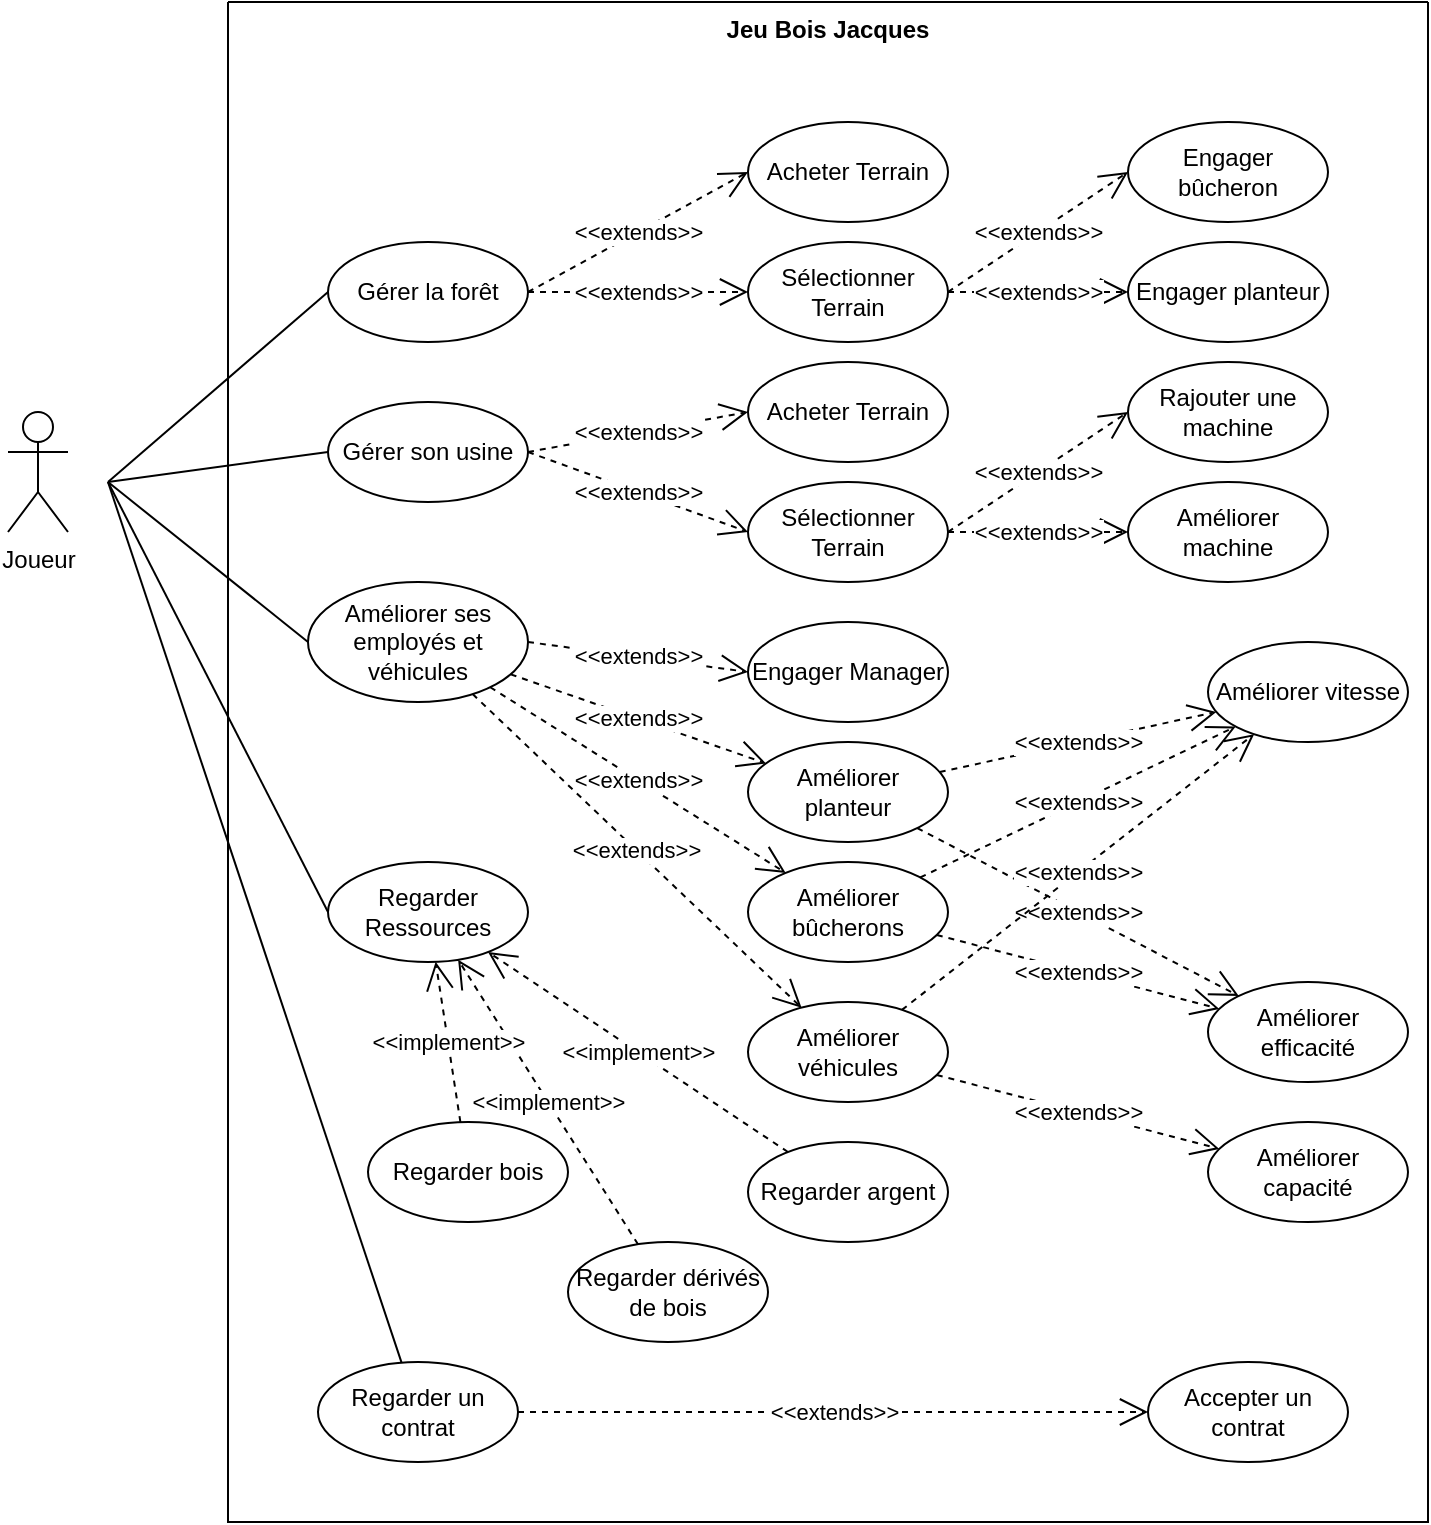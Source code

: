 <mxfile>
    <diagram id="91u5m56lvRAeLzc_dgkV" name="Page-1">
        <mxGraphModel dx="1135" dy="536" grid="1" gridSize="10" guides="1" tooltips="1" connect="1" arrows="1" fold="1" page="1" pageScale="1" pageWidth="827" pageHeight="1169" math="0" shadow="0">
            <root>
                <mxCell id="0"/>
                <mxCell id="1" parent="0"/>
                <mxCell id="2" value="Joueur" style="shape=umlActor;verticalLabelPosition=bottom;verticalAlign=top;html=1;outlineConnect=0;" parent="1" vertex="1">
                    <mxGeometry x="80" y="265" width="30" height="60" as="geometry"/>
                </mxCell>
                <mxCell id="3" value="Jeu Bois Jacques" style="swimlane;startSize=0;verticalAlign=top;" parent="1" vertex="1">
                    <mxGeometry x="190" y="60" width="600" height="760" as="geometry"/>
                </mxCell>
                <mxCell id="4" value="&amp;lt;&amp;lt;extends&amp;gt;&amp;gt;" style="edgeStyle=none;html=1;entryX=0;entryY=0.5;entryDx=0;entryDy=0;endArrow=open;endFill=0;endSize=12;strokeWidth=1;exitX=1;exitY=0.5;exitDx=0;exitDy=0;dashed=1;" parent="3" source="6" target="12" edge="1">
                    <mxGeometry relative="1" as="geometry"/>
                </mxCell>
                <mxCell id="5" value="&amp;lt;&amp;lt;extends&amp;gt;&amp;gt;" style="edgeStyle=none;html=1;entryX=0;entryY=0.5;entryDx=0;entryDy=0;dashed=1;endArrow=open;endFill=0;endSize=12;strokeWidth=1;exitX=1;exitY=0.5;exitDx=0;exitDy=0;" parent="3" source="6" target="16" edge="1">
                    <mxGeometry relative="1" as="geometry"/>
                </mxCell>
                <mxCell id="6" value="Gérer la forêt" style="ellipse;whiteSpace=wrap;html=1;" parent="3" vertex="1">
                    <mxGeometry x="50" y="120" width="100" height="50" as="geometry"/>
                </mxCell>
                <mxCell id="7" value="&amp;lt;&amp;lt;extends&amp;gt;&amp;gt;" style="edgeStyle=none;html=1;entryX=0;entryY=0.5;entryDx=0;entryDy=0;dashed=1;endArrow=open;endFill=0;endSize=12;strokeWidth=1;exitX=1;exitY=0.5;exitDx=0;exitDy=0;" parent="3" source="9" target="17" edge="1">
                    <mxGeometry relative="1" as="geometry"/>
                </mxCell>
                <mxCell id="8" value="&amp;lt;&amp;lt;extends&amp;gt;&amp;gt;" style="edgeStyle=none;html=1;entryX=0;entryY=0.5;entryDx=0;entryDy=0;dashed=1;endArrow=open;endFill=0;endSize=12;strokeWidth=1;exitX=1;exitY=0.5;exitDx=0;exitDy=0;" parent="3" source="9" target="22" edge="1">
                    <mxGeometry relative="1" as="geometry"/>
                </mxCell>
                <mxCell id="9" value="Gérer son usine" style="ellipse;whiteSpace=wrap;html=1;" parent="3" vertex="1">
                    <mxGeometry x="50" y="200" width="100" height="50" as="geometry"/>
                </mxCell>
                <mxCell id="10" value="&amp;lt;&amp;lt;extends&amp;gt;&amp;gt;" style="edgeStyle=none;html=1;entryX=0;entryY=0.5;entryDx=0;entryDy=0;dashed=1;endArrow=open;endFill=0;endSize=12;strokeWidth=1;exitX=1;exitY=0.5;exitDx=0;exitDy=0;" parent="3" source="11" target="25" edge="1">
                    <mxGeometry relative="1" as="geometry"/>
                </mxCell>
                <mxCell id="11" value="Améliorer ses employés et véhicules" style="ellipse;whiteSpace=wrap;html=1;" parent="3" vertex="1">
                    <mxGeometry x="40" y="290" width="110" height="60" as="geometry"/>
                </mxCell>
                <mxCell id="12" value="Acheter Terrain" style="ellipse;whiteSpace=wrap;html=1;" parent="3" vertex="1">
                    <mxGeometry x="260" y="60" width="100" height="50" as="geometry"/>
                </mxCell>
                <mxCell id="13" value="Regarder Ressources" style="ellipse;whiteSpace=wrap;html=1;" parent="3" vertex="1">
                    <mxGeometry x="50" y="430" width="100" height="50" as="geometry"/>
                </mxCell>
                <mxCell id="14" value="&amp;lt;&amp;lt;extends&amp;gt;&amp;gt;" style="edgeStyle=none;html=1;entryX=0;entryY=0.5;entryDx=0;entryDy=0;dashed=1;endArrow=open;endFill=0;endSize=12;strokeWidth=1;exitX=1;exitY=0.5;exitDx=0;exitDy=0;" parent="3" source="16" target="23" edge="1">
                    <mxGeometry relative="1" as="geometry"/>
                </mxCell>
                <mxCell id="15" value="&amp;lt;&amp;lt;extends&amp;gt;&amp;gt;" style="edgeStyle=none;html=1;entryX=0;entryY=0.5;entryDx=0;entryDy=0;dashed=1;endArrow=open;endFill=0;endSize=12;strokeWidth=1;exitX=1;exitY=0.5;exitDx=0;exitDy=0;" parent="3" source="16" target="24" edge="1">
                    <mxGeometry relative="1" as="geometry"/>
                </mxCell>
                <mxCell id="16" value="Sélectionner Terrain" style="ellipse;whiteSpace=wrap;html=1;" parent="3" vertex="1">
                    <mxGeometry x="260" y="120" width="100" height="50" as="geometry"/>
                </mxCell>
                <mxCell id="17" value="Acheter Terrain" style="ellipse;whiteSpace=wrap;html=1;" parent="3" vertex="1">
                    <mxGeometry x="260" y="180" width="100" height="50" as="geometry"/>
                </mxCell>
                <mxCell id="18" value="Rajouter une machine" style="ellipse;whiteSpace=wrap;html=1;" parent="3" vertex="1">
                    <mxGeometry x="450" y="180" width="100" height="50" as="geometry"/>
                </mxCell>
                <mxCell id="19" value="Améliorer machine" style="ellipse;whiteSpace=wrap;html=1;" parent="3" vertex="1">
                    <mxGeometry x="450" y="240" width="100" height="50" as="geometry"/>
                </mxCell>
                <mxCell id="20" value="&amp;lt;&amp;lt;extends&amp;gt;&amp;gt;" style="edgeStyle=none;html=1;entryX=0;entryY=0.5;entryDx=0;entryDy=0;dashed=1;endArrow=open;endFill=0;endSize=12;strokeWidth=1;exitX=1;exitY=0.5;exitDx=0;exitDy=0;" parent="3" source="22" target="18" edge="1">
                    <mxGeometry relative="1" as="geometry"/>
                </mxCell>
                <mxCell id="21" value="&amp;lt;&amp;lt;extends&amp;gt;&amp;gt;" style="edgeStyle=none;html=1;entryX=0;entryY=0.5;entryDx=0;entryDy=0;dashed=1;endArrow=open;endFill=0;endSize=12;strokeWidth=1;exitX=1;exitY=0.5;exitDx=0;exitDy=0;" parent="3" source="22" target="19" edge="1">
                    <mxGeometry relative="1" as="geometry"/>
                </mxCell>
                <mxCell id="22" value="Sélectionner Terrain" style="ellipse;whiteSpace=wrap;html=1;" parent="3" vertex="1">
                    <mxGeometry x="260" y="240" width="100" height="50" as="geometry"/>
                </mxCell>
                <mxCell id="23" value="Engager bûcheron" style="ellipse;whiteSpace=wrap;html=1;" parent="3" vertex="1">
                    <mxGeometry x="450" y="60" width="100" height="50" as="geometry"/>
                </mxCell>
                <mxCell id="24" value="Engager planteur" style="ellipse;whiteSpace=wrap;html=1;" parent="3" vertex="1">
                    <mxGeometry x="450" y="120" width="100" height="50" as="geometry"/>
                </mxCell>
                <mxCell id="25" value="Engager Manager" style="ellipse;whiteSpace=wrap;html=1;" parent="3" vertex="1">
                    <mxGeometry x="260" y="310" width="100" height="50" as="geometry"/>
                </mxCell>
                <mxCell id="26" value="&amp;lt;&amp;lt;extends&amp;gt;&amp;gt;" style="edgeStyle=none;html=1;dashed=1;endArrow=open;endFill=0;endSize=12;strokeWidth=1;" parent="3" source="11" target="27" edge="1">
                    <mxGeometry relative="1" as="geometry">
                        <mxPoint x="160" y="335" as="sourcePoint"/>
                        <mxPoint x="270" y="345" as="targetPoint"/>
                    </mxGeometry>
                </mxCell>
                <mxCell id="27" value="Améliorer planteur" style="ellipse;whiteSpace=wrap;html=1;" parent="3" vertex="1">
                    <mxGeometry x="260" y="370" width="100" height="50" as="geometry"/>
                </mxCell>
                <mxCell id="28" value="Améliorer bûcherons" style="ellipse;whiteSpace=wrap;html=1;" parent="3" vertex="1">
                    <mxGeometry x="260" y="430" width="100" height="50" as="geometry"/>
                </mxCell>
                <mxCell id="29" value="&amp;lt;&amp;lt;extends&amp;gt;&amp;gt;" style="edgeStyle=none;html=1;dashed=1;endArrow=open;endFill=0;endSize=12;strokeWidth=1;" parent="3" source="11" target="28" edge="1">
                    <mxGeometry relative="1" as="geometry">
                        <mxPoint x="151.655" y="348.828" as="sourcePoint"/>
                        <mxPoint x="278.355" y="391.164" as="targetPoint"/>
                    </mxGeometry>
                </mxCell>
                <mxCell id="30" value="Améliorer véhicules" style="ellipse;whiteSpace=wrap;html=1;" parent="3" vertex="1">
                    <mxGeometry x="260" y="500" width="100" height="50" as="geometry"/>
                </mxCell>
                <mxCell id="31" value="&amp;lt;&amp;lt;extends&amp;gt;&amp;gt;" style="edgeStyle=none;html=1;dashed=1;endArrow=open;endFill=0;endSize=12;strokeWidth=1;" parent="3" source="11" target="30" edge="1">
                    <mxGeometry relative="1" as="geometry">
                        <mxPoint x="141.383" y="354.462" as="sourcePoint"/>
                        <mxPoint x="288.564" y="445.559" as="targetPoint"/>
                    </mxGeometry>
                </mxCell>
                <mxCell id="32" value="Améliorer vitesse" style="ellipse;whiteSpace=wrap;html=1;" parent="3" vertex="1">
                    <mxGeometry x="490" y="320" width="100" height="50" as="geometry"/>
                </mxCell>
                <mxCell id="33" value="Améliorer efficacité" style="ellipse;whiteSpace=wrap;html=1;" parent="3" vertex="1">
                    <mxGeometry x="490" y="490" width="100" height="50" as="geometry"/>
                </mxCell>
                <mxCell id="34" value="&amp;lt;&amp;lt;extends&amp;gt;&amp;gt;" style="edgeStyle=none;html=1;dashed=1;endArrow=open;endFill=0;endSize=12;strokeWidth=1;" parent="3" source="27" target="32" edge="1">
                    <mxGeometry relative="1" as="geometry">
                        <mxPoint x="151.655" y="348.828" as="sourcePoint"/>
                        <mxPoint x="278.355" y="391.164" as="targetPoint"/>
                    </mxGeometry>
                </mxCell>
                <mxCell id="35" value="&amp;lt;&amp;lt;extends&amp;gt;&amp;gt;" style="edgeStyle=none;html=1;dashed=1;endArrow=open;endFill=0;endSize=12;strokeWidth=1;" parent="3" source="28" target="32" edge="1">
                    <mxGeometry relative="1" as="geometry">
                        <mxPoint x="366.206" y="354.552" as="sourcePoint"/>
                        <mxPoint x="463.931" y="375.284" as="targetPoint"/>
                    </mxGeometry>
                </mxCell>
                <mxCell id="36" value="&amp;lt;&amp;lt;extends&amp;gt;&amp;gt;" style="edgeStyle=none;html=1;dashed=1;endArrow=open;endFill=0;endSize=12;strokeWidth=1;" parent="3" source="27" target="33" edge="1">
                    <mxGeometry relative="1" as="geometry">
                        <mxPoint x="376.206" y="364.552" as="sourcePoint"/>
                        <mxPoint x="473.931" y="385.284" as="targetPoint"/>
                    </mxGeometry>
                </mxCell>
                <mxCell id="37" value="&amp;lt;&amp;lt;extends&amp;gt;&amp;gt;" style="edgeStyle=none;html=1;dashed=1;endArrow=open;endFill=0;endSize=12;strokeWidth=1;" parent="3" source="28" target="33" edge="1">
                    <mxGeometry relative="1" as="geometry">
                        <mxPoint x="386.206" y="374.552" as="sourcePoint"/>
                        <mxPoint x="483.931" y="395.284" as="targetPoint"/>
                    </mxGeometry>
                </mxCell>
                <mxCell id="38" value="&amp;lt;&amp;lt;extends&amp;gt;&amp;gt;" style="edgeStyle=none;html=1;dashed=1;endArrow=open;endFill=0;endSize=12;strokeWidth=1;" parent="3" source="30" target="32" edge="1">
                    <mxGeometry relative="1" as="geometry">
                        <mxPoint x="369.801" y="467.227" as="sourcePoint"/>
                        <mxPoint x="490.192" y="472.814" as="targetPoint"/>
                    </mxGeometry>
                </mxCell>
                <mxCell id="39" value="Améliorer capacité" style="ellipse;whiteSpace=wrap;html=1;" parent="3" vertex="1">
                    <mxGeometry x="490" y="560" width="100" height="50" as="geometry"/>
                </mxCell>
                <mxCell id="40" value="&amp;lt;&amp;lt;extends&amp;gt;&amp;gt;" style="edgeStyle=none;html=1;dashed=1;endArrow=open;endFill=0;endSize=12;strokeWidth=1;" parent="3" source="30" target="39" edge="1">
                    <mxGeometry relative="1" as="geometry">
                        <mxPoint x="364.349" y="476.545" as="sourcePoint"/>
                        <mxPoint x="505.671" y="513.436" as="targetPoint"/>
                    </mxGeometry>
                </mxCell>
                <mxCell id="41" value="Regarder un contrat" style="ellipse;whiteSpace=wrap;html=1;" parent="3" vertex="1">
                    <mxGeometry x="45" y="680" width="100" height="50" as="geometry"/>
                </mxCell>
                <mxCell id="42" value="Accepter un contrat" style="ellipse;whiteSpace=wrap;html=1;" parent="3" vertex="1">
                    <mxGeometry x="460" y="680" width="100" height="50" as="geometry"/>
                </mxCell>
                <mxCell id="43" value="&amp;lt;&amp;lt;extends&amp;gt;&amp;gt;" style="edgeStyle=none;html=1;dashed=1;endArrow=open;endFill=0;endSize=12;strokeWidth=1;" parent="3" source="41" target="42" edge="1">
                    <mxGeometry relative="1" as="geometry">
                        <mxPoint x="109.997" y="566.52" as="sourcePoint"/>
                        <mxPoint x="251.253" y="603.474" as="targetPoint"/>
                    </mxGeometry>
                </mxCell>
                <mxCell id="44" value="Regarder bois" style="ellipse;whiteSpace=wrap;html=1;" parent="3" vertex="1">
                    <mxGeometry x="70" y="560" width="100" height="50" as="geometry"/>
                </mxCell>
                <mxCell id="45" value="Regarder argent" style="ellipse;whiteSpace=wrap;html=1;" parent="3" vertex="1">
                    <mxGeometry x="260" y="570" width="100" height="50" as="geometry"/>
                </mxCell>
                <mxCell id="46" value="Regarder dérivés de bois" style="ellipse;whiteSpace=wrap;html=1;" parent="3" vertex="1">
                    <mxGeometry x="170" y="620" width="100" height="50" as="geometry"/>
                </mxCell>
                <mxCell id="47" value="&amp;lt;&amp;lt;implement&amp;gt;&amp;gt;" style="edgeStyle=none;html=1;dashed=1;endArrow=open;endFill=0;endSize=12;strokeWidth=1;" parent="3" source="46" target="13" edge="1">
                    <mxGeometry relative="1" as="geometry">
                        <mxPoint x="109.997" y="543.05" as="sourcePoint"/>
                        <mxPoint x="251.253" y="580.004" as="targetPoint"/>
                    </mxGeometry>
                </mxCell>
                <mxCell id="48" value="&amp;lt;&amp;lt;implement&amp;gt;&amp;gt;" style="edgeStyle=none;html=1;dashed=1;endArrow=open;endFill=0;endSize=12;strokeWidth=1;" parent="3" source="45" target="13" edge="1">
                    <mxGeometry relative="1" as="geometry">
                        <mxPoint x="216.101" y="630.985" as="sourcePoint"/>
                        <mxPoint x="133.888" y="489.016" as="targetPoint"/>
                    </mxGeometry>
                </mxCell>
                <mxCell id="49" value="&amp;lt;&amp;lt;implement&amp;gt;&amp;gt;" style="edgeStyle=none;html=1;dashed=1;endArrow=open;endFill=0;endSize=12;strokeWidth=1;" parent="3" source="44" target="13" edge="1">
                    <mxGeometry relative="1" as="geometry">
                        <mxPoint x="226.101" y="640.985" as="sourcePoint"/>
                        <mxPoint x="143.888" y="499.016" as="targetPoint"/>
                    </mxGeometry>
                </mxCell>
                <mxCell id="50" value="" style="endArrow=none;html=1;entryX=0;entryY=0.5;entryDx=0;entryDy=0;strokeWidth=1;endSize=12;endFill=0;" parent="1" target="9" edge="1">
                    <mxGeometry width="50" height="50" relative="1" as="geometry">
                        <mxPoint x="130.0" y="300" as="sourcePoint"/>
                        <mxPoint x="240" y="310" as="targetPoint"/>
                    </mxGeometry>
                </mxCell>
                <mxCell id="51" value="" style="endArrow=none;html=1;entryX=0;entryY=0.5;entryDx=0;entryDy=0;strokeWidth=1;endSize=12;endFill=0;" parent="1" target="6" edge="1">
                    <mxGeometry width="50" height="50" relative="1" as="geometry">
                        <mxPoint x="130.0" y="300" as="sourcePoint"/>
                        <mxPoint x="180" y="240" as="targetPoint"/>
                    </mxGeometry>
                </mxCell>
                <mxCell id="52" value="" style="endArrow=none;html=1;entryX=0;entryY=0.5;entryDx=0;entryDy=0;strokeWidth=1;endSize=12;endFill=0;" parent="1" target="11" edge="1">
                    <mxGeometry width="50" height="50" relative="1" as="geometry">
                        <mxPoint x="130.0" y="300" as="sourcePoint"/>
                        <mxPoint x="200" y="420" as="targetPoint"/>
                    </mxGeometry>
                </mxCell>
                <mxCell id="53" style="edgeStyle=none;html=1;endArrow=none;endFill=0;endSize=12;strokeWidth=1;exitX=0;exitY=0.5;exitDx=0;exitDy=0;" parent="1" source="13" edge="1">
                    <mxGeometry relative="1" as="geometry">
                        <mxPoint x="130.0" y="300" as="targetPoint"/>
                    </mxGeometry>
                </mxCell>
                <mxCell id="54" style="edgeStyle=none;html=1;endArrow=none;endFill=0;endSize=12;strokeWidth=1;" parent="1" source="41" edge="1">
                    <mxGeometry relative="1" as="geometry">
                        <mxPoint x="130.0" y="300" as="targetPoint"/>
                        <mxPoint x="250.0" y="585" as="sourcePoint"/>
                    </mxGeometry>
                </mxCell>
            </root>
        </mxGraphModel>
    </diagram>
</mxfile>